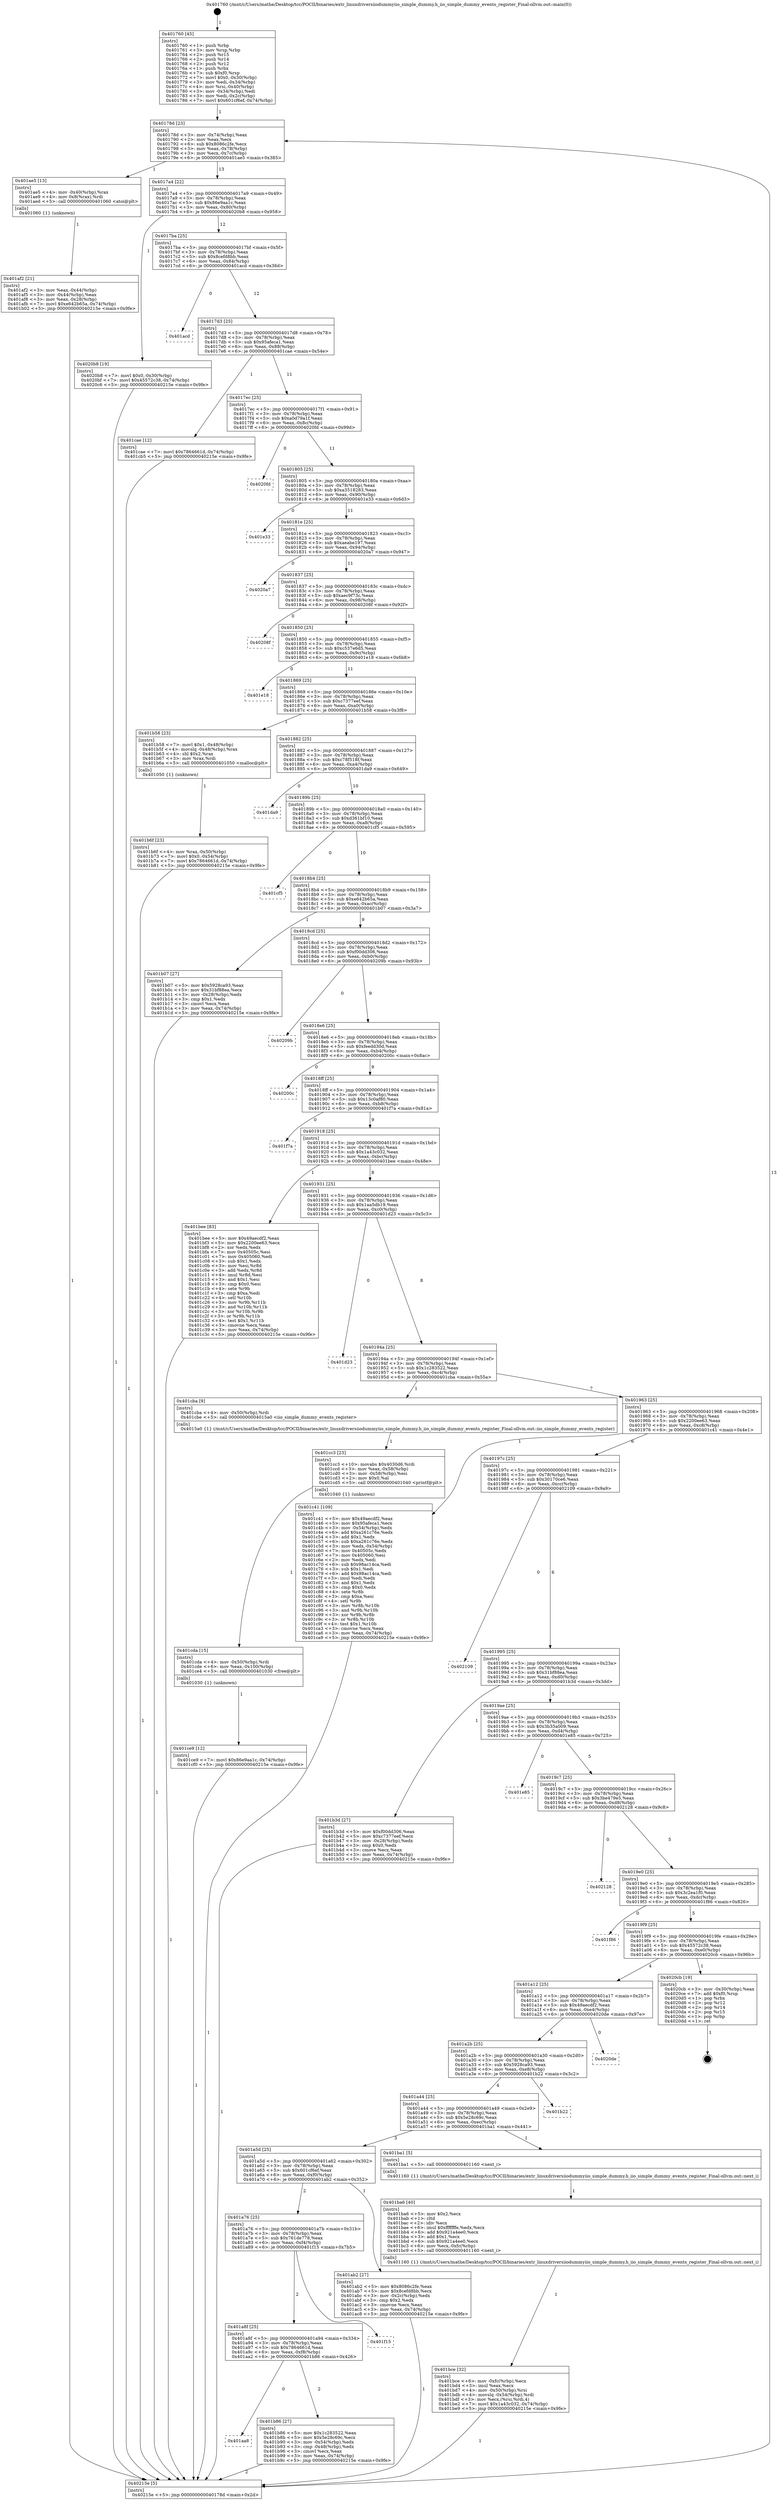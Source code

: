digraph "0x401760" {
  label = "0x401760 (/mnt/c/Users/mathe/Desktop/tcc/POCII/binaries/extr_linuxdriversiiodummyiio_simple_dummy.h_iio_simple_dummy_events_register_Final-ollvm.out::main(0))"
  labelloc = "t"
  node[shape=record]

  Entry [label="",width=0.3,height=0.3,shape=circle,fillcolor=black,style=filled]
  "0x40178d" [label="{
     0x40178d [23]\l
     | [instrs]\l
     &nbsp;&nbsp;0x40178d \<+3\>: mov -0x74(%rbp),%eax\l
     &nbsp;&nbsp;0x401790 \<+2\>: mov %eax,%ecx\l
     &nbsp;&nbsp;0x401792 \<+6\>: sub $0x8086c2fe,%ecx\l
     &nbsp;&nbsp;0x401798 \<+3\>: mov %eax,-0x78(%rbp)\l
     &nbsp;&nbsp;0x40179b \<+3\>: mov %ecx,-0x7c(%rbp)\l
     &nbsp;&nbsp;0x40179e \<+6\>: je 0000000000401ae5 \<main+0x385\>\l
  }"]
  "0x401ae5" [label="{
     0x401ae5 [13]\l
     | [instrs]\l
     &nbsp;&nbsp;0x401ae5 \<+4\>: mov -0x40(%rbp),%rax\l
     &nbsp;&nbsp;0x401ae9 \<+4\>: mov 0x8(%rax),%rdi\l
     &nbsp;&nbsp;0x401aed \<+5\>: call 0000000000401060 \<atoi@plt\>\l
     | [calls]\l
     &nbsp;&nbsp;0x401060 \{1\} (unknown)\l
  }"]
  "0x4017a4" [label="{
     0x4017a4 [22]\l
     | [instrs]\l
     &nbsp;&nbsp;0x4017a4 \<+5\>: jmp 00000000004017a9 \<main+0x49\>\l
     &nbsp;&nbsp;0x4017a9 \<+3\>: mov -0x78(%rbp),%eax\l
     &nbsp;&nbsp;0x4017ac \<+5\>: sub $0x86e9aa1c,%eax\l
     &nbsp;&nbsp;0x4017b1 \<+3\>: mov %eax,-0x80(%rbp)\l
     &nbsp;&nbsp;0x4017b4 \<+6\>: je 00000000004020b8 \<main+0x958\>\l
  }"]
  Exit [label="",width=0.3,height=0.3,shape=circle,fillcolor=black,style=filled,peripheries=2]
  "0x4020b8" [label="{
     0x4020b8 [19]\l
     | [instrs]\l
     &nbsp;&nbsp;0x4020b8 \<+7\>: movl $0x0,-0x30(%rbp)\l
     &nbsp;&nbsp;0x4020bf \<+7\>: movl $0x45572c38,-0x74(%rbp)\l
     &nbsp;&nbsp;0x4020c6 \<+5\>: jmp 000000000040215e \<main+0x9fe\>\l
  }"]
  "0x4017ba" [label="{
     0x4017ba [25]\l
     | [instrs]\l
     &nbsp;&nbsp;0x4017ba \<+5\>: jmp 00000000004017bf \<main+0x5f\>\l
     &nbsp;&nbsp;0x4017bf \<+3\>: mov -0x78(%rbp),%eax\l
     &nbsp;&nbsp;0x4017c2 \<+5\>: sub $0x8cefd8bb,%eax\l
     &nbsp;&nbsp;0x4017c7 \<+6\>: mov %eax,-0x84(%rbp)\l
     &nbsp;&nbsp;0x4017cd \<+6\>: je 0000000000401acd \<main+0x36d\>\l
  }"]
  "0x401ce9" [label="{
     0x401ce9 [12]\l
     | [instrs]\l
     &nbsp;&nbsp;0x401ce9 \<+7\>: movl $0x86e9aa1c,-0x74(%rbp)\l
     &nbsp;&nbsp;0x401cf0 \<+5\>: jmp 000000000040215e \<main+0x9fe\>\l
  }"]
  "0x401acd" [label="{
     0x401acd\l
  }", style=dashed]
  "0x4017d3" [label="{
     0x4017d3 [25]\l
     | [instrs]\l
     &nbsp;&nbsp;0x4017d3 \<+5\>: jmp 00000000004017d8 \<main+0x78\>\l
     &nbsp;&nbsp;0x4017d8 \<+3\>: mov -0x78(%rbp),%eax\l
     &nbsp;&nbsp;0x4017db \<+5\>: sub $0x95afeca1,%eax\l
     &nbsp;&nbsp;0x4017e0 \<+6\>: mov %eax,-0x88(%rbp)\l
     &nbsp;&nbsp;0x4017e6 \<+6\>: je 0000000000401cae \<main+0x54e\>\l
  }"]
  "0x401cda" [label="{
     0x401cda [15]\l
     | [instrs]\l
     &nbsp;&nbsp;0x401cda \<+4\>: mov -0x50(%rbp),%rdi\l
     &nbsp;&nbsp;0x401cde \<+6\>: mov %eax,-0x100(%rbp)\l
     &nbsp;&nbsp;0x401ce4 \<+5\>: call 0000000000401030 \<free@plt\>\l
     | [calls]\l
     &nbsp;&nbsp;0x401030 \{1\} (unknown)\l
  }"]
  "0x401cae" [label="{
     0x401cae [12]\l
     | [instrs]\l
     &nbsp;&nbsp;0x401cae \<+7\>: movl $0x7864661d,-0x74(%rbp)\l
     &nbsp;&nbsp;0x401cb5 \<+5\>: jmp 000000000040215e \<main+0x9fe\>\l
  }"]
  "0x4017ec" [label="{
     0x4017ec [25]\l
     | [instrs]\l
     &nbsp;&nbsp;0x4017ec \<+5\>: jmp 00000000004017f1 \<main+0x91\>\l
     &nbsp;&nbsp;0x4017f1 \<+3\>: mov -0x78(%rbp),%eax\l
     &nbsp;&nbsp;0x4017f4 \<+5\>: sub $0xa0d79a1f,%eax\l
     &nbsp;&nbsp;0x4017f9 \<+6\>: mov %eax,-0x8c(%rbp)\l
     &nbsp;&nbsp;0x4017ff \<+6\>: je 00000000004020fd \<main+0x99d\>\l
  }"]
  "0x401cc3" [label="{
     0x401cc3 [23]\l
     | [instrs]\l
     &nbsp;&nbsp;0x401cc3 \<+10\>: movabs $0x4030d6,%rdi\l
     &nbsp;&nbsp;0x401ccd \<+3\>: mov %eax,-0x58(%rbp)\l
     &nbsp;&nbsp;0x401cd0 \<+3\>: mov -0x58(%rbp),%esi\l
     &nbsp;&nbsp;0x401cd3 \<+2\>: mov $0x0,%al\l
     &nbsp;&nbsp;0x401cd5 \<+5\>: call 0000000000401040 \<printf@plt\>\l
     | [calls]\l
     &nbsp;&nbsp;0x401040 \{1\} (unknown)\l
  }"]
  "0x4020fd" [label="{
     0x4020fd\l
  }", style=dashed]
  "0x401805" [label="{
     0x401805 [25]\l
     | [instrs]\l
     &nbsp;&nbsp;0x401805 \<+5\>: jmp 000000000040180a \<main+0xaa\>\l
     &nbsp;&nbsp;0x40180a \<+3\>: mov -0x78(%rbp),%eax\l
     &nbsp;&nbsp;0x40180d \<+5\>: sub $0xa3518283,%eax\l
     &nbsp;&nbsp;0x401812 \<+6\>: mov %eax,-0x90(%rbp)\l
     &nbsp;&nbsp;0x401818 \<+6\>: je 0000000000401e33 \<main+0x6d3\>\l
  }"]
  "0x401bce" [label="{
     0x401bce [32]\l
     | [instrs]\l
     &nbsp;&nbsp;0x401bce \<+6\>: mov -0xfc(%rbp),%ecx\l
     &nbsp;&nbsp;0x401bd4 \<+3\>: imul %eax,%ecx\l
     &nbsp;&nbsp;0x401bd7 \<+4\>: mov -0x50(%rbp),%rsi\l
     &nbsp;&nbsp;0x401bdb \<+4\>: movslq -0x54(%rbp),%rdi\l
     &nbsp;&nbsp;0x401bdf \<+3\>: mov %ecx,(%rsi,%rdi,4)\l
     &nbsp;&nbsp;0x401be2 \<+7\>: movl $0x1a43c032,-0x74(%rbp)\l
     &nbsp;&nbsp;0x401be9 \<+5\>: jmp 000000000040215e \<main+0x9fe\>\l
  }"]
  "0x401e33" [label="{
     0x401e33\l
  }", style=dashed]
  "0x40181e" [label="{
     0x40181e [25]\l
     | [instrs]\l
     &nbsp;&nbsp;0x40181e \<+5\>: jmp 0000000000401823 \<main+0xc3\>\l
     &nbsp;&nbsp;0x401823 \<+3\>: mov -0x78(%rbp),%eax\l
     &nbsp;&nbsp;0x401826 \<+5\>: sub $0xaeabe197,%eax\l
     &nbsp;&nbsp;0x40182b \<+6\>: mov %eax,-0x94(%rbp)\l
     &nbsp;&nbsp;0x401831 \<+6\>: je 00000000004020a7 \<main+0x947\>\l
  }"]
  "0x401ba6" [label="{
     0x401ba6 [40]\l
     | [instrs]\l
     &nbsp;&nbsp;0x401ba6 \<+5\>: mov $0x2,%ecx\l
     &nbsp;&nbsp;0x401bab \<+1\>: cltd\l
     &nbsp;&nbsp;0x401bac \<+2\>: idiv %ecx\l
     &nbsp;&nbsp;0x401bae \<+6\>: imul $0xfffffffe,%edx,%ecx\l
     &nbsp;&nbsp;0x401bb4 \<+6\>: add $0x921a4ee0,%ecx\l
     &nbsp;&nbsp;0x401bba \<+3\>: add $0x1,%ecx\l
     &nbsp;&nbsp;0x401bbd \<+6\>: sub $0x921a4ee0,%ecx\l
     &nbsp;&nbsp;0x401bc3 \<+6\>: mov %ecx,-0xfc(%rbp)\l
     &nbsp;&nbsp;0x401bc9 \<+5\>: call 0000000000401160 \<next_i\>\l
     | [calls]\l
     &nbsp;&nbsp;0x401160 \{1\} (/mnt/c/Users/mathe/Desktop/tcc/POCII/binaries/extr_linuxdriversiiodummyiio_simple_dummy.h_iio_simple_dummy_events_register_Final-ollvm.out::next_i)\l
  }"]
  "0x4020a7" [label="{
     0x4020a7\l
  }", style=dashed]
  "0x401837" [label="{
     0x401837 [25]\l
     | [instrs]\l
     &nbsp;&nbsp;0x401837 \<+5\>: jmp 000000000040183c \<main+0xdc\>\l
     &nbsp;&nbsp;0x40183c \<+3\>: mov -0x78(%rbp),%eax\l
     &nbsp;&nbsp;0x40183f \<+5\>: sub $0xaec9f73c,%eax\l
     &nbsp;&nbsp;0x401844 \<+6\>: mov %eax,-0x98(%rbp)\l
     &nbsp;&nbsp;0x40184a \<+6\>: je 000000000040208f \<main+0x92f\>\l
  }"]
  "0x401aa8" [label="{
     0x401aa8\l
  }", style=dashed]
  "0x40208f" [label="{
     0x40208f\l
  }", style=dashed]
  "0x401850" [label="{
     0x401850 [25]\l
     | [instrs]\l
     &nbsp;&nbsp;0x401850 \<+5\>: jmp 0000000000401855 \<main+0xf5\>\l
     &nbsp;&nbsp;0x401855 \<+3\>: mov -0x78(%rbp),%eax\l
     &nbsp;&nbsp;0x401858 \<+5\>: sub $0xc537e6d5,%eax\l
     &nbsp;&nbsp;0x40185d \<+6\>: mov %eax,-0x9c(%rbp)\l
     &nbsp;&nbsp;0x401863 \<+6\>: je 0000000000401e18 \<main+0x6b8\>\l
  }"]
  "0x401b86" [label="{
     0x401b86 [27]\l
     | [instrs]\l
     &nbsp;&nbsp;0x401b86 \<+5\>: mov $0x1c283522,%eax\l
     &nbsp;&nbsp;0x401b8b \<+5\>: mov $0x5e28c69c,%ecx\l
     &nbsp;&nbsp;0x401b90 \<+3\>: mov -0x54(%rbp),%edx\l
     &nbsp;&nbsp;0x401b93 \<+3\>: cmp -0x48(%rbp),%edx\l
     &nbsp;&nbsp;0x401b96 \<+3\>: cmovl %ecx,%eax\l
     &nbsp;&nbsp;0x401b99 \<+3\>: mov %eax,-0x74(%rbp)\l
     &nbsp;&nbsp;0x401b9c \<+5\>: jmp 000000000040215e \<main+0x9fe\>\l
  }"]
  "0x401e18" [label="{
     0x401e18\l
  }", style=dashed]
  "0x401869" [label="{
     0x401869 [25]\l
     | [instrs]\l
     &nbsp;&nbsp;0x401869 \<+5\>: jmp 000000000040186e \<main+0x10e\>\l
     &nbsp;&nbsp;0x40186e \<+3\>: mov -0x78(%rbp),%eax\l
     &nbsp;&nbsp;0x401871 \<+5\>: sub $0xc7377eef,%eax\l
     &nbsp;&nbsp;0x401876 \<+6\>: mov %eax,-0xa0(%rbp)\l
     &nbsp;&nbsp;0x40187c \<+6\>: je 0000000000401b58 \<main+0x3f8\>\l
  }"]
  "0x401a8f" [label="{
     0x401a8f [25]\l
     | [instrs]\l
     &nbsp;&nbsp;0x401a8f \<+5\>: jmp 0000000000401a94 \<main+0x334\>\l
     &nbsp;&nbsp;0x401a94 \<+3\>: mov -0x78(%rbp),%eax\l
     &nbsp;&nbsp;0x401a97 \<+5\>: sub $0x7864661d,%eax\l
     &nbsp;&nbsp;0x401a9c \<+6\>: mov %eax,-0xf8(%rbp)\l
     &nbsp;&nbsp;0x401aa2 \<+6\>: je 0000000000401b86 \<main+0x426\>\l
  }"]
  "0x401b58" [label="{
     0x401b58 [23]\l
     | [instrs]\l
     &nbsp;&nbsp;0x401b58 \<+7\>: movl $0x1,-0x48(%rbp)\l
     &nbsp;&nbsp;0x401b5f \<+4\>: movslq -0x48(%rbp),%rax\l
     &nbsp;&nbsp;0x401b63 \<+4\>: shl $0x2,%rax\l
     &nbsp;&nbsp;0x401b67 \<+3\>: mov %rax,%rdi\l
     &nbsp;&nbsp;0x401b6a \<+5\>: call 0000000000401050 \<malloc@plt\>\l
     | [calls]\l
     &nbsp;&nbsp;0x401050 \{1\} (unknown)\l
  }"]
  "0x401882" [label="{
     0x401882 [25]\l
     | [instrs]\l
     &nbsp;&nbsp;0x401882 \<+5\>: jmp 0000000000401887 \<main+0x127\>\l
     &nbsp;&nbsp;0x401887 \<+3\>: mov -0x78(%rbp),%eax\l
     &nbsp;&nbsp;0x40188a \<+5\>: sub $0xc78f518f,%eax\l
     &nbsp;&nbsp;0x40188f \<+6\>: mov %eax,-0xa4(%rbp)\l
     &nbsp;&nbsp;0x401895 \<+6\>: je 0000000000401da9 \<main+0x649\>\l
  }"]
  "0x401f15" [label="{
     0x401f15\l
  }", style=dashed]
  "0x401da9" [label="{
     0x401da9\l
  }", style=dashed]
  "0x40189b" [label="{
     0x40189b [25]\l
     | [instrs]\l
     &nbsp;&nbsp;0x40189b \<+5\>: jmp 00000000004018a0 \<main+0x140\>\l
     &nbsp;&nbsp;0x4018a0 \<+3\>: mov -0x78(%rbp),%eax\l
     &nbsp;&nbsp;0x4018a3 \<+5\>: sub $0xd361bf10,%eax\l
     &nbsp;&nbsp;0x4018a8 \<+6\>: mov %eax,-0xa8(%rbp)\l
     &nbsp;&nbsp;0x4018ae \<+6\>: je 0000000000401cf5 \<main+0x595\>\l
  }"]
  "0x401b6f" [label="{
     0x401b6f [23]\l
     | [instrs]\l
     &nbsp;&nbsp;0x401b6f \<+4\>: mov %rax,-0x50(%rbp)\l
     &nbsp;&nbsp;0x401b73 \<+7\>: movl $0x0,-0x54(%rbp)\l
     &nbsp;&nbsp;0x401b7a \<+7\>: movl $0x7864661d,-0x74(%rbp)\l
     &nbsp;&nbsp;0x401b81 \<+5\>: jmp 000000000040215e \<main+0x9fe\>\l
  }"]
  "0x401cf5" [label="{
     0x401cf5\l
  }", style=dashed]
  "0x4018b4" [label="{
     0x4018b4 [25]\l
     | [instrs]\l
     &nbsp;&nbsp;0x4018b4 \<+5\>: jmp 00000000004018b9 \<main+0x159\>\l
     &nbsp;&nbsp;0x4018b9 \<+3\>: mov -0x78(%rbp),%eax\l
     &nbsp;&nbsp;0x4018bc \<+5\>: sub $0xe642b65a,%eax\l
     &nbsp;&nbsp;0x4018c1 \<+6\>: mov %eax,-0xac(%rbp)\l
     &nbsp;&nbsp;0x4018c7 \<+6\>: je 0000000000401b07 \<main+0x3a7\>\l
  }"]
  "0x401af2" [label="{
     0x401af2 [21]\l
     | [instrs]\l
     &nbsp;&nbsp;0x401af2 \<+3\>: mov %eax,-0x44(%rbp)\l
     &nbsp;&nbsp;0x401af5 \<+3\>: mov -0x44(%rbp),%eax\l
     &nbsp;&nbsp;0x401af8 \<+3\>: mov %eax,-0x28(%rbp)\l
     &nbsp;&nbsp;0x401afb \<+7\>: movl $0xe642b65a,-0x74(%rbp)\l
     &nbsp;&nbsp;0x401b02 \<+5\>: jmp 000000000040215e \<main+0x9fe\>\l
  }"]
  "0x401b07" [label="{
     0x401b07 [27]\l
     | [instrs]\l
     &nbsp;&nbsp;0x401b07 \<+5\>: mov $0x5928ca93,%eax\l
     &nbsp;&nbsp;0x401b0c \<+5\>: mov $0x31bf88ea,%ecx\l
     &nbsp;&nbsp;0x401b11 \<+3\>: mov -0x28(%rbp),%edx\l
     &nbsp;&nbsp;0x401b14 \<+3\>: cmp $0x1,%edx\l
     &nbsp;&nbsp;0x401b17 \<+3\>: cmovl %ecx,%eax\l
     &nbsp;&nbsp;0x401b1a \<+3\>: mov %eax,-0x74(%rbp)\l
     &nbsp;&nbsp;0x401b1d \<+5\>: jmp 000000000040215e \<main+0x9fe\>\l
  }"]
  "0x4018cd" [label="{
     0x4018cd [25]\l
     | [instrs]\l
     &nbsp;&nbsp;0x4018cd \<+5\>: jmp 00000000004018d2 \<main+0x172\>\l
     &nbsp;&nbsp;0x4018d2 \<+3\>: mov -0x78(%rbp),%eax\l
     &nbsp;&nbsp;0x4018d5 \<+5\>: sub $0xf00dd306,%eax\l
     &nbsp;&nbsp;0x4018da \<+6\>: mov %eax,-0xb0(%rbp)\l
     &nbsp;&nbsp;0x4018e0 \<+6\>: je 000000000040209b \<main+0x93b\>\l
  }"]
  "0x401760" [label="{
     0x401760 [45]\l
     | [instrs]\l
     &nbsp;&nbsp;0x401760 \<+1\>: push %rbp\l
     &nbsp;&nbsp;0x401761 \<+3\>: mov %rsp,%rbp\l
     &nbsp;&nbsp;0x401764 \<+2\>: push %r15\l
     &nbsp;&nbsp;0x401766 \<+2\>: push %r14\l
     &nbsp;&nbsp;0x401768 \<+2\>: push %r12\l
     &nbsp;&nbsp;0x40176a \<+1\>: push %rbx\l
     &nbsp;&nbsp;0x40176b \<+7\>: sub $0xf0,%rsp\l
     &nbsp;&nbsp;0x401772 \<+7\>: movl $0x0,-0x30(%rbp)\l
     &nbsp;&nbsp;0x401779 \<+3\>: mov %edi,-0x34(%rbp)\l
     &nbsp;&nbsp;0x40177c \<+4\>: mov %rsi,-0x40(%rbp)\l
     &nbsp;&nbsp;0x401780 \<+3\>: mov -0x34(%rbp),%edi\l
     &nbsp;&nbsp;0x401783 \<+3\>: mov %edi,-0x2c(%rbp)\l
     &nbsp;&nbsp;0x401786 \<+7\>: movl $0x601cf6ef,-0x74(%rbp)\l
  }"]
  "0x40209b" [label="{
     0x40209b\l
  }", style=dashed]
  "0x4018e6" [label="{
     0x4018e6 [25]\l
     | [instrs]\l
     &nbsp;&nbsp;0x4018e6 \<+5\>: jmp 00000000004018eb \<main+0x18b\>\l
     &nbsp;&nbsp;0x4018eb \<+3\>: mov -0x78(%rbp),%eax\l
     &nbsp;&nbsp;0x4018ee \<+5\>: sub $0xfeedd30d,%eax\l
     &nbsp;&nbsp;0x4018f3 \<+6\>: mov %eax,-0xb4(%rbp)\l
     &nbsp;&nbsp;0x4018f9 \<+6\>: je 000000000040200c \<main+0x8ac\>\l
  }"]
  "0x40215e" [label="{
     0x40215e [5]\l
     | [instrs]\l
     &nbsp;&nbsp;0x40215e \<+5\>: jmp 000000000040178d \<main+0x2d\>\l
  }"]
  "0x40200c" [label="{
     0x40200c\l
  }", style=dashed]
  "0x4018ff" [label="{
     0x4018ff [25]\l
     | [instrs]\l
     &nbsp;&nbsp;0x4018ff \<+5\>: jmp 0000000000401904 \<main+0x1a4\>\l
     &nbsp;&nbsp;0x401904 \<+3\>: mov -0x78(%rbp),%eax\l
     &nbsp;&nbsp;0x401907 \<+5\>: sub $0x13c0af80,%eax\l
     &nbsp;&nbsp;0x40190c \<+6\>: mov %eax,-0xb8(%rbp)\l
     &nbsp;&nbsp;0x401912 \<+6\>: je 0000000000401f7a \<main+0x81a\>\l
  }"]
  "0x401a76" [label="{
     0x401a76 [25]\l
     | [instrs]\l
     &nbsp;&nbsp;0x401a76 \<+5\>: jmp 0000000000401a7b \<main+0x31b\>\l
     &nbsp;&nbsp;0x401a7b \<+3\>: mov -0x78(%rbp),%eax\l
     &nbsp;&nbsp;0x401a7e \<+5\>: sub $0x761de778,%eax\l
     &nbsp;&nbsp;0x401a83 \<+6\>: mov %eax,-0xf4(%rbp)\l
     &nbsp;&nbsp;0x401a89 \<+6\>: je 0000000000401f15 \<main+0x7b5\>\l
  }"]
  "0x401f7a" [label="{
     0x401f7a\l
  }", style=dashed]
  "0x401918" [label="{
     0x401918 [25]\l
     | [instrs]\l
     &nbsp;&nbsp;0x401918 \<+5\>: jmp 000000000040191d \<main+0x1bd\>\l
     &nbsp;&nbsp;0x40191d \<+3\>: mov -0x78(%rbp),%eax\l
     &nbsp;&nbsp;0x401920 \<+5\>: sub $0x1a43c032,%eax\l
     &nbsp;&nbsp;0x401925 \<+6\>: mov %eax,-0xbc(%rbp)\l
     &nbsp;&nbsp;0x40192b \<+6\>: je 0000000000401bee \<main+0x48e\>\l
  }"]
  "0x401ab2" [label="{
     0x401ab2 [27]\l
     | [instrs]\l
     &nbsp;&nbsp;0x401ab2 \<+5\>: mov $0x8086c2fe,%eax\l
     &nbsp;&nbsp;0x401ab7 \<+5\>: mov $0x8cefd8bb,%ecx\l
     &nbsp;&nbsp;0x401abc \<+3\>: mov -0x2c(%rbp),%edx\l
     &nbsp;&nbsp;0x401abf \<+3\>: cmp $0x2,%edx\l
     &nbsp;&nbsp;0x401ac2 \<+3\>: cmovne %ecx,%eax\l
     &nbsp;&nbsp;0x401ac5 \<+3\>: mov %eax,-0x74(%rbp)\l
     &nbsp;&nbsp;0x401ac8 \<+5\>: jmp 000000000040215e \<main+0x9fe\>\l
  }"]
  "0x401bee" [label="{
     0x401bee [83]\l
     | [instrs]\l
     &nbsp;&nbsp;0x401bee \<+5\>: mov $0x49aecdf2,%eax\l
     &nbsp;&nbsp;0x401bf3 \<+5\>: mov $0x2200ee63,%ecx\l
     &nbsp;&nbsp;0x401bf8 \<+2\>: xor %edx,%edx\l
     &nbsp;&nbsp;0x401bfa \<+7\>: mov 0x40505c,%esi\l
     &nbsp;&nbsp;0x401c01 \<+7\>: mov 0x405060,%edi\l
     &nbsp;&nbsp;0x401c08 \<+3\>: sub $0x1,%edx\l
     &nbsp;&nbsp;0x401c0b \<+3\>: mov %esi,%r8d\l
     &nbsp;&nbsp;0x401c0e \<+3\>: add %edx,%r8d\l
     &nbsp;&nbsp;0x401c11 \<+4\>: imul %r8d,%esi\l
     &nbsp;&nbsp;0x401c15 \<+3\>: and $0x1,%esi\l
     &nbsp;&nbsp;0x401c18 \<+3\>: cmp $0x0,%esi\l
     &nbsp;&nbsp;0x401c1b \<+4\>: sete %r9b\l
     &nbsp;&nbsp;0x401c1f \<+3\>: cmp $0xa,%edi\l
     &nbsp;&nbsp;0x401c22 \<+4\>: setl %r10b\l
     &nbsp;&nbsp;0x401c26 \<+3\>: mov %r9b,%r11b\l
     &nbsp;&nbsp;0x401c29 \<+3\>: and %r10b,%r11b\l
     &nbsp;&nbsp;0x401c2c \<+3\>: xor %r10b,%r9b\l
     &nbsp;&nbsp;0x401c2f \<+3\>: or %r9b,%r11b\l
     &nbsp;&nbsp;0x401c32 \<+4\>: test $0x1,%r11b\l
     &nbsp;&nbsp;0x401c36 \<+3\>: cmovne %ecx,%eax\l
     &nbsp;&nbsp;0x401c39 \<+3\>: mov %eax,-0x74(%rbp)\l
     &nbsp;&nbsp;0x401c3c \<+5\>: jmp 000000000040215e \<main+0x9fe\>\l
  }"]
  "0x401931" [label="{
     0x401931 [25]\l
     | [instrs]\l
     &nbsp;&nbsp;0x401931 \<+5\>: jmp 0000000000401936 \<main+0x1d6\>\l
     &nbsp;&nbsp;0x401936 \<+3\>: mov -0x78(%rbp),%eax\l
     &nbsp;&nbsp;0x401939 \<+5\>: sub $0x1aa5db19,%eax\l
     &nbsp;&nbsp;0x40193e \<+6\>: mov %eax,-0xc0(%rbp)\l
     &nbsp;&nbsp;0x401944 \<+6\>: je 0000000000401d23 \<main+0x5c3\>\l
  }"]
  "0x401a5d" [label="{
     0x401a5d [25]\l
     | [instrs]\l
     &nbsp;&nbsp;0x401a5d \<+5\>: jmp 0000000000401a62 \<main+0x302\>\l
     &nbsp;&nbsp;0x401a62 \<+3\>: mov -0x78(%rbp),%eax\l
     &nbsp;&nbsp;0x401a65 \<+5\>: sub $0x601cf6ef,%eax\l
     &nbsp;&nbsp;0x401a6a \<+6\>: mov %eax,-0xf0(%rbp)\l
     &nbsp;&nbsp;0x401a70 \<+6\>: je 0000000000401ab2 \<main+0x352\>\l
  }"]
  "0x401d23" [label="{
     0x401d23\l
  }", style=dashed]
  "0x40194a" [label="{
     0x40194a [25]\l
     | [instrs]\l
     &nbsp;&nbsp;0x40194a \<+5\>: jmp 000000000040194f \<main+0x1ef\>\l
     &nbsp;&nbsp;0x40194f \<+3\>: mov -0x78(%rbp),%eax\l
     &nbsp;&nbsp;0x401952 \<+5\>: sub $0x1c283522,%eax\l
     &nbsp;&nbsp;0x401957 \<+6\>: mov %eax,-0xc4(%rbp)\l
     &nbsp;&nbsp;0x40195d \<+6\>: je 0000000000401cba \<main+0x55a\>\l
  }"]
  "0x401ba1" [label="{
     0x401ba1 [5]\l
     | [instrs]\l
     &nbsp;&nbsp;0x401ba1 \<+5\>: call 0000000000401160 \<next_i\>\l
     | [calls]\l
     &nbsp;&nbsp;0x401160 \{1\} (/mnt/c/Users/mathe/Desktop/tcc/POCII/binaries/extr_linuxdriversiiodummyiio_simple_dummy.h_iio_simple_dummy_events_register_Final-ollvm.out::next_i)\l
  }"]
  "0x401cba" [label="{
     0x401cba [9]\l
     | [instrs]\l
     &nbsp;&nbsp;0x401cba \<+4\>: mov -0x50(%rbp),%rdi\l
     &nbsp;&nbsp;0x401cbe \<+5\>: call 00000000004015a0 \<iio_simple_dummy_events_register\>\l
     | [calls]\l
     &nbsp;&nbsp;0x4015a0 \{1\} (/mnt/c/Users/mathe/Desktop/tcc/POCII/binaries/extr_linuxdriversiiodummyiio_simple_dummy.h_iio_simple_dummy_events_register_Final-ollvm.out::iio_simple_dummy_events_register)\l
  }"]
  "0x401963" [label="{
     0x401963 [25]\l
     | [instrs]\l
     &nbsp;&nbsp;0x401963 \<+5\>: jmp 0000000000401968 \<main+0x208\>\l
     &nbsp;&nbsp;0x401968 \<+3\>: mov -0x78(%rbp),%eax\l
     &nbsp;&nbsp;0x40196b \<+5\>: sub $0x2200ee63,%eax\l
     &nbsp;&nbsp;0x401970 \<+6\>: mov %eax,-0xc8(%rbp)\l
     &nbsp;&nbsp;0x401976 \<+6\>: je 0000000000401c41 \<main+0x4e1\>\l
  }"]
  "0x401a44" [label="{
     0x401a44 [25]\l
     | [instrs]\l
     &nbsp;&nbsp;0x401a44 \<+5\>: jmp 0000000000401a49 \<main+0x2e9\>\l
     &nbsp;&nbsp;0x401a49 \<+3\>: mov -0x78(%rbp),%eax\l
     &nbsp;&nbsp;0x401a4c \<+5\>: sub $0x5e28c69c,%eax\l
     &nbsp;&nbsp;0x401a51 \<+6\>: mov %eax,-0xec(%rbp)\l
     &nbsp;&nbsp;0x401a57 \<+6\>: je 0000000000401ba1 \<main+0x441\>\l
  }"]
  "0x401c41" [label="{
     0x401c41 [109]\l
     | [instrs]\l
     &nbsp;&nbsp;0x401c41 \<+5\>: mov $0x49aecdf2,%eax\l
     &nbsp;&nbsp;0x401c46 \<+5\>: mov $0x95afeca1,%ecx\l
     &nbsp;&nbsp;0x401c4b \<+3\>: mov -0x54(%rbp),%edx\l
     &nbsp;&nbsp;0x401c4e \<+6\>: add $0xa261c76e,%edx\l
     &nbsp;&nbsp;0x401c54 \<+3\>: add $0x1,%edx\l
     &nbsp;&nbsp;0x401c57 \<+6\>: sub $0xa261c76e,%edx\l
     &nbsp;&nbsp;0x401c5d \<+3\>: mov %edx,-0x54(%rbp)\l
     &nbsp;&nbsp;0x401c60 \<+7\>: mov 0x40505c,%edx\l
     &nbsp;&nbsp;0x401c67 \<+7\>: mov 0x405060,%esi\l
     &nbsp;&nbsp;0x401c6e \<+2\>: mov %edx,%edi\l
     &nbsp;&nbsp;0x401c70 \<+6\>: sub $0x98ac14ca,%edi\l
     &nbsp;&nbsp;0x401c76 \<+3\>: sub $0x1,%edi\l
     &nbsp;&nbsp;0x401c79 \<+6\>: add $0x98ac14ca,%edi\l
     &nbsp;&nbsp;0x401c7f \<+3\>: imul %edi,%edx\l
     &nbsp;&nbsp;0x401c82 \<+3\>: and $0x1,%edx\l
     &nbsp;&nbsp;0x401c85 \<+3\>: cmp $0x0,%edx\l
     &nbsp;&nbsp;0x401c88 \<+4\>: sete %r8b\l
     &nbsp;&nbsp;0x401c8c \<+3\>: cmp $0xa,%esi\l
     &nbsp;&nbsp;0x401c8f \<+4\>: setl %r9b\l
     &nbsp;&nbsp;0x401c93 \<+3\>: mov %r8b,%r10b\l
     &nbsp;&nbsp;0x401c96 \<+3\>: and %r9b,%r10b\l
     &nbsp;&nbsp;0x401c99 \<+3\>: xor %r9b,%r8b\l
     &nbsp;&nbsp;0x401c9c \<+3\>: or %r8b,%r10b\l
     &nbsp;&nbsp;0x401c9f \<+4\>: test $0x1,%r10b\l
     &nbsp;&nbsp;0x401ca3 \<+3\>: cmovne %ecx,%eax\l
     &nbsp;&nbsp;0x401ca6 \<+3\>: mov %eax,-0x74(%rbp)\l
     &nbsp;&nbsp;0x401ca9 \<+5\>: jmp 000000000040215e \<main+0x9fe\>\l
  }"]
  "0x40197c" [label="{
     0x40197c [25]\l
     | [instrs]\l
     &nbsp;&nbsp;0x40197c \<+5\>: jmp 0000000000401981 \<main+0x221\>\l
     &nbsp;&nbsp;0x401981 \<+3\>: mov -0x78(%rbp),%eax\l
     &nbsp;&nbsp;0x401984 \<+5\>: sub $0x30170ce6,%eax\l
     &nbsp;&nbsp;0x401989 \<+6\>: mov %eax,-0xcc(%rbp)\l
     &nbsp;&nbsp;0x40198f \<+6\>: je 0000000000402109 \<main+0x9a9\>\l
  }"]
  "0x401b22" [label="{
     0x401b22\l
  }", style=dashed]
  "0x402109" [label="{
     0x402109\l
  }", style=dashed]
  "0x401995" [label="{
     0x401995 [25]\l
     | [instrs]\l
     &nbsp;&nbsp;0x401995 \<+5\>: jmp 000000000040199a \<main+0x23a\>\l
     &nbsp;&nbsp;0x40199a \<+3\>: mov -0x78(%rbp),%eax\l
     &nbsp;&nbsp;0x40199d \<+5\>: sub $0x31bf88ea,%eax\l
     &nbsp;&nbsp;0x4019a2 \<+6\>: mov %eax,-0xd0(%rbp)\l
     &nbsp;&nbsp;0x4019a8 \<+6\>: je 0000000000401b3d \<main+0x3dd\>\l
  }"]
  "0x401a2b" [label="{
     0x401a2b [25]\l
     | [instrs]\l
     &nbsp;&nbsp;0x401a2b \<+5\>: jmp 0000000000401a30 \<main+0x2d0\>\l
     &nbsp;&nbsp;0x401a30 \<+3\>: mov -0x78(%rbp),%eax\l
     &nbsp;&nbsp;0x401a33 \<+5\>: sub $0x5928ca93,%eax\l
     &nbsp;&nbsp;0x401a38 \<+6\>: mov %eax,-0xe8(%rbp)\l
     &nbsp;&nbsp;0x401a3e \<+6\>: je 0000000000401b22 \<main+0x3c2\>\l
  }"]
  "0x401b3d" [label="{
     0x401b3d [27]\l
     | [instrs]\l
     &nbsp;&nbsp;0x401b3d \<+5\>: mov $0xf00dd306,%eax\l
     &nbsp;&nbsp;0x401b42 \<+5\>: mov $0xc7377eef,%ecx\l
     &nbsp;&nbsp;0x401b47 \<+3\>: mov -0x28(%rbp),%edx\l
     &nbsp;&nbsp;0x401b4a \<+3\>: cmp $0x0,%edx\l
     &nbsp;&nbsp;0x401b4d \<+3\>: cmove %ecx,%eax\l
     &nbsp;&nbsp;0x401b50 \<+3\>: mov %eax,-0x74(%rbp)\l
     &nbsp;&nbsp;0x401b53 \<+5\>: jmp 000000000040215e \<main+0x9fe\>\l
  }"]
  "0x4019ae" [label="{
     0x4019ae [25]\l
     | [instrs]\l
     &nbsp;&nbsp;0x4019ae \<+5\>: jmp 00000000004019b3 \<main+0x253\>\l
     &nbsp;&nbsp;0x4019b3 \<+3\>: mov -0x78(%rbp),%eax\l
     &nbsp;&nbsp;0x4019b6 \<+5\>: sub $0x3b35a009,%eax\l
     &nbsp;&nbsp;0x4019bb \<+6\>: mov %eax,-0xd4(%rbp)\l
     &nbsp;&nbsp;0x4019c1 \<+6\>: je 0000000000401e85 \<main+0x725\>\l
  }"]
  "0x4020de" [label="{
     0x4020de\l
  }", style=dashed]
  "0x401e85" [label="{
     0x401e85\l
  }", style=dashed]
  "0x4019c7" [label="{
     0x4019c7 [25]\l
     | [instrs]\l
     &nbsp;&nbsp;0x4019c7 \<+5\>: jmp 00000000004019cc \<main+0x26c\>\l
     &nbsp;&nbsp;0x4019cc \<+3\>: mov -0x78(%rbp),%eax\l
     &nbsp;&nbsp;0x4019cf \<+5\>: sub $0x3be479e5,%eax\l
     &nbsp;&nbsp;0x4019d4 \<+6\>: mov %eax,-0xd8(%rbp)\l
     &nbsp;&nbsp;0x4019da \<+6\>: je 0000000000402128 \<main+0x9c8\>\l
  }"]
  "0x401a12" [label="{
     0x401a12 [25]\l
     | [instrs]\l
     &nbsp;&nbsp;0x401a12 \<+5\>: jmp 0000000000401a17 \<main+0x2b7\>\l
     &nbsp;&nbsp;0x401a17 \<+3\>: mov -0x78(%rbp),%eax\l
     &nbsp;&nbsp;0x401a1a \<+5\>: sub $0x49aecdf2,%eax\l
     &nbsp;&nbsp;0x401a1f \<+6\>: mov %eax,-0xe4(%rbp)\l
     &nbsp;&nbsp;0x401a25 \<+6\>: je 00000000004020de \<main+0x97e\>\l
  }"]
  "0x402128" [label="{
     0x402128\l
  }", style=dashed]
  "0x4019e0" [label="{
     0x4019e0 [25]\l
     | [instrs]\l
     &nbsp;&nbsp;0x4019e0 \<+5\>: jmp 00000000004019e5 \<main+0x285\>\l
     &nbsp;&nbsp;0x4019e5 \<+3\>: mov -0x78(%rbp),%eax\l
     &nbsp;&nbsp;0x4019e8 \<+5\>: sub $0x3c2ea1f0,%eax\l
     &nbsp;&nbsp;0x4019ed \<+6\>: mov %eax,-0xdc(%rbp)\l
     &nbsp;&nbsp;0x4019f3 \<+6\>: je 0000000000401f86 \<main+0x826\>\l
  }"]
  "0x4020cb" [label="{
     0x4020cb [19]\l
     | [instrs]\l
     &nbsp;&nbsp;0x4020cb \<+3\>: mov -0x30(%rbp),%eax\l
     &nbsp;&nbsp;0x4020ce \<+7\>: add $0xf0,%rsp\l
     &nbsp;&nbsp;0x4020d5 \<+1\>: pop %rbx\l
     &nbsp;&nbsp;0x4020d6 \<+2\>: pop %r12\l
     &nbsp;&nbsp;0x4020d8 \<+2\>: pop %r14\l
     &nbsp;&nbsp;0x4020da \<+2\>: pop %r15\l
     &nbsp;&nbsp;0x4020dc \<+1\>: pop %rbp\l
     &nbsp;&nbsp;0x4020dd \<+1\>: ret\l
  }"]
  "0x401f86" [label="{
     0x401f86\l
  }", style=dashed]
  "0x4019f9" [label="{
     0x4019f9 [25]\l
     | [instrs]\l
     &nbsp;&nbsp;0x4019f9 \<+5\>: jmp 00000000004019fe \<main+0x29e\>\l
     &nbsp;&nbsp;0x4019fe \<+3\>: mov -0x78(%rbp),%eax\l
     &nbsp;&nbsp;0x401a01 \<+5\>: sub $0x45572c38,%eax\l
     &nbsp;&nbsp;0x401a06 \<+6\>: mov %eax,-0xe0(%rbp)\l
     &nbsp;&nbsp;0x401a0c \<+6\>: je 00000000004020cb \<main+0x96b\>\l
  }"]
  Entry -> "0x401760" [label=" 1"]
  "0x40178d" -> "0x401ae5" [label=" 1"]
  "0x40178d" -> "0x4017a4" [label=" 13"]
  "0x4020cb" -> Exit [label=" 1"]
  "0x4017a4" -> "0x4020b8" [label=" 1"]
  "0x4017a4" -> "0x4017ba" [label=" 12"]
  "0x4020b8" -> "0x40215e" [label=" 1"]
  "0x4017ba" -> "0x401acd" [label=" 0"]
  "0x4017ba" -> "0x4017d3" [label=" 12"]
  "0x401ce9" -> "0x40215e" [label=" 1"]
  "0x4017d3" -> "0x401cae" [label=" 1"]
  "0x4017d3" -> "0x4017ec" [label=" 11"]
  "0x401cda" -> "0x401ce9" [label=" 1"]
  "0x4017ec" -> "0x4020fd" [label=" 0"]
  "0x4017ec" -> "0x401805" [label=" 11"]
  "0x401cc3" -> "0x401cda" [label=" 1"]
  "0x401805" -> "0x401e33" [label=" 0"]
  "0x401805" -> "0x40181e" [label=" 11"]
  "0x401cba" -> "0x401cc3" [label=" 1"]
  "0x40181e" -> "0x4020a7" [label=" 0"]
  "0x40181e" -> "0x401837" [label=" 11"]
  "0x401cae" -> "0x40215e" [label=" 1"]
  "0x401837" -> "0x40208f" [label=" 0"]
  "0x401837" -> "0x401850" [label=" 11"]
  "0x401c41" -> "0x40215e" [label=" 1"]
  "0x401850" -> "0x401e18" [label=" 0"]
  "0x401850" -> "0x401869" [label=" 11"]
  "0x401bee" -> "0x40215e" [label=" 1"]
  "0x401869" -> "0x401b58" [label=" 1"]
  "0x401869" -> "0x401882" [label=" 10"]
  "0x401ba6" -> "0x401bce" [label=" 1"]
  "0x401882" -> "0x401da9" [label=" 0"]
  "0x401882" -> "0x40189b" [label=" 10"]
  "0x401ba1" -> "0x401ba6" [label=" 1"]
  "0x40189b" -> "0x401cf5" [label=" 0"]
  "0x40189b" -> "0x4018b4" [label=" 10"]
  "0x401a8f" -> "0x401aa8" [label=" 0"]
  "0x4018b4" -> "0x401b07" [label=" 1"]
  "0x4018b4" -> "0x4018cd" [label=" 9"]
  "0x401a8f" -> "0x401b86" [label=" 2"]
  "0x4018cd" -> "0x40209b" [label=" 0"]
  "0x4018cd" -> "0x4018e6" [label=" 9"]
  "0x401bce" -> "0x40215e" [label=" 1"]
  "0x4018e6" -> "0x40200c" [label=" 0"]
  "0x4018e6" -> "0x4018ff" [label=" 9"]
  "0x401a76" -> "0x401a8f" [label=" 2"]
  "0x4018ff" -> "0x401f7a" [label=" 0"]
  "0x4018ff" -> "0x401918" [label=" 9"]
  "0x401a76" -> "0x401f15" [label=" 0"]
  "0x401918" -> "0x401bee" [label=" 1"]
  "0x401918" -> "0x401931" [label=" 8"]
  "0x401b86" -> "0x40215e" [label=" 2"]
  "0x401931" -> "0x401d23" [label=" 0"]
  "0x401931" -> "0x40194a" [label=" 8"]
  "0x401b58" -> "0x401b6f" [label=" 1"]
  "0x40194a" -> "0x401cba" [label=" 1"]
  "0x40194a" -> "0x401963" [label=" 7"]
  "0x401b3d" -> "0x40215e" [label=" 1"]
  "0x401963" -> "0x401c41" [label=" 1"]
  "0x401963" -> "0x40197c" [label=" 6"]
  "0x401af2" -> "0x40215e" [label=" 1"]
  "0x40197c" -> "0x402109" [label=" 0"]
  "0x40197c" -> "0x401995" [label=" 6"]
  "0x401ae5" -> "0x401af2" [label=" 1"]
  "0x401995" -> "0x401b3d" [label=" 1"]
  "0x401995" -> "0x4019ae" [label=" 5"]
  "0x401760" -> "0x40178d" [label=" 1"]
  "0x4019ae" -> "0x401e85" [label=" 0"]
  "0x4019ae" -> "0x4019c7" [label=" 5"]
  "0x401ab2" -> "0x40215e" [label=" 1"]
  "0x4019c7" -> "0x402128" [label=" 0"]
  "0x4019c7" -> "0x4019e0" [label=" 5"]
  "0x401a5d" -> "0x401ab2" [label=" 1"]
  "0x4019e0" -> "0x401f86" [label=" 0"]
  "0x4019e0" -> "0x4019f9" [label=" 5"]
  "0x401b6f" -> "0x40215e" [label=" 1"]
  "0x4019f9" -> "0x4020cb" [label=" 1"]
  "0x4019f9" -> "0x401a12" [label=" 4"]
  "0x401a5d" -> "0x401a76" [label=" 2"]
  "0x401a12" -> "0x4020de" [label=" 0"]
  "0x401a12" -> "0x401a2b" [label=" 4"]
  "0x40215e" -> "0x40178d" [label=" 13"]
  "0x401a2b" -> "0x401b22" [label=" 0"]
  "0x401a2b" -> "0x401a44" [label=" 4"]
  "0x401b07" -> "0x40215e" [label=" 1"]
  "0x401a44" -> "0x401ba1" [label=" 1"]
  "0x401a44" -> "0x401a5d" [label=" 3"]
}
